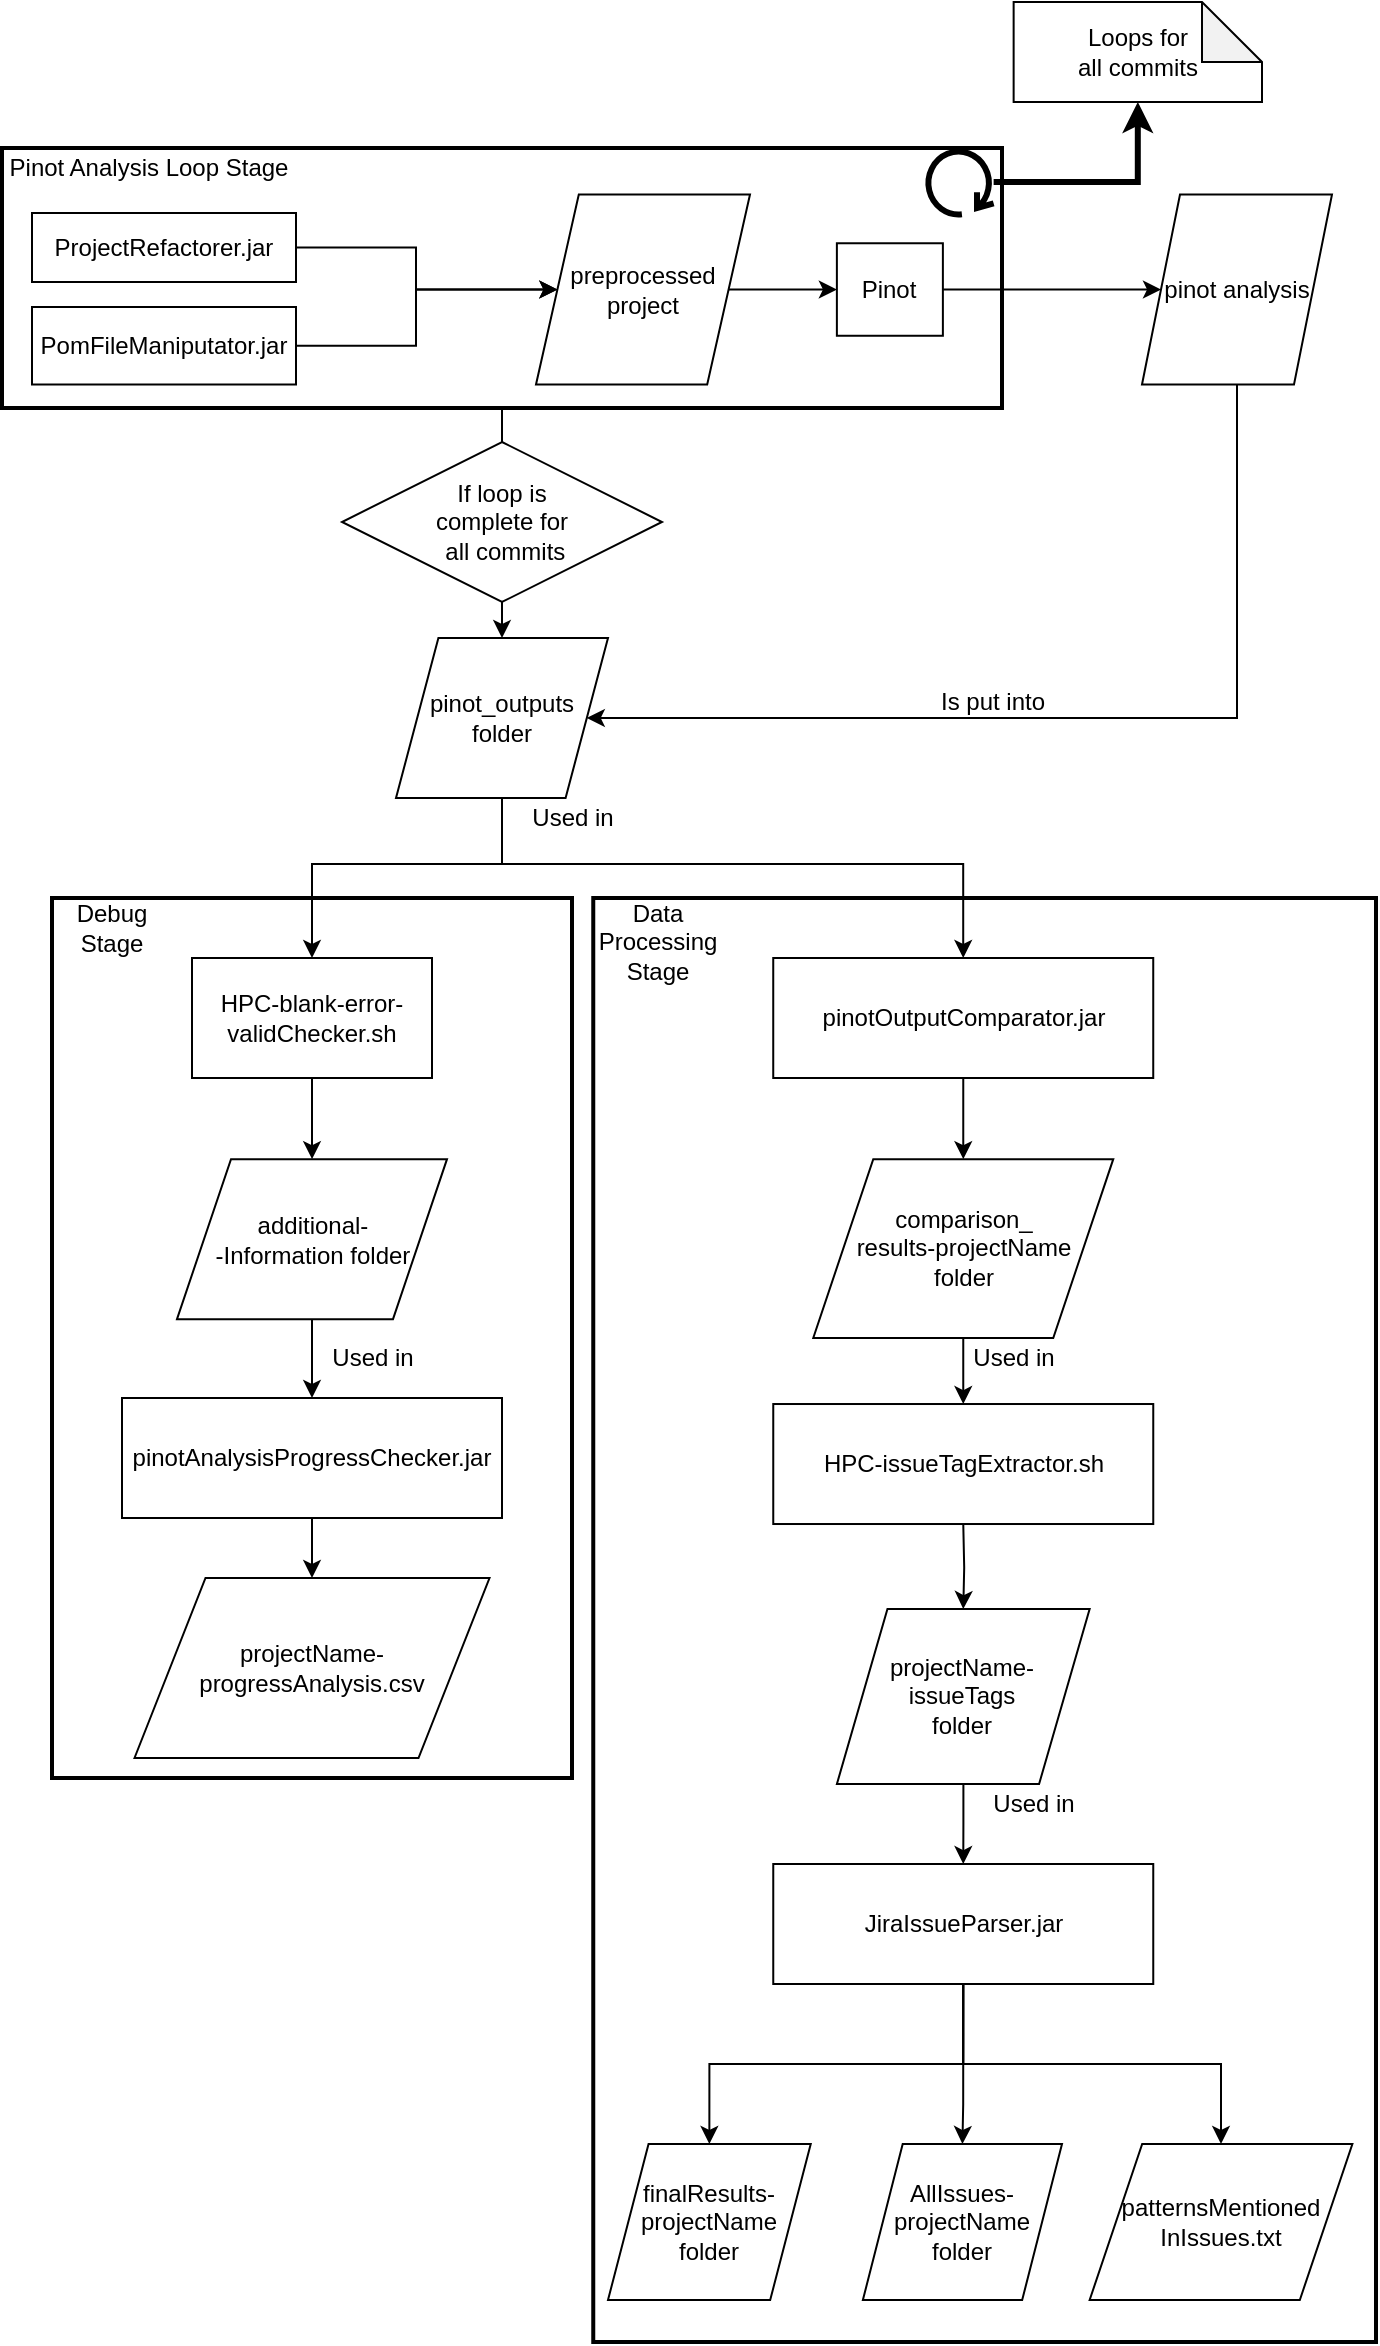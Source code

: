 <mxfile version="13.3.1" type="device"><diagram id="C5RBs43oDa-KdzZeNtuy" name="Page-1"><mxGraphModel dx="1422" dy="830" grid="1" gridSize="10" guides="1" tooltips="1" connect="1" arrows="1" fold="1" page="1" pageScale="1" pageWidth="696" pageHeight="946" math="0" shadow="0"><root><mxCell id="WIyWlLk6GJQsqaUBKTNV-0"/><mxCell id="WIyWlLk6GJQsqaUBKTNV-1" parent="WIyWlLk6GJQsqaUBKTNV-0"/><mxCell id="0ahxUT_iubyP2WzPCteX-0" value="" style="rounded=0;whiteSpace=wrap;html=1;strokeWidth=2;" parent="WIyWlLk6GJQsqaUBKTNV-1" vertex="1"><mxGeometry x="298.63" y="468" width="391.37" height="722" as="geometry"/></mxCell><mxCell id="XO6Tw1gCyH1BbbYcoWaU-48" value="" style="rounded=0;whiteSpace=wrap;html=1;strokeWidth=2;" parent="WIyWlLk6GJQsqaUBKTNV-1" vertex="1"><mxGeometry x="28" y="468" width="260" height="440" as="geometry"/></mxCell><mxCell id="XO6Tw1gCyH1BbbYcoWaU-16" value="" style="rounded=0;whiteSpace=wrap;html=1;strokeWidth=2;" parent="WIyWlLk6GJQsqaUBKTNV-1" vertex="1"><mxGeometry x="3" y="93" width="500" height="130" as="geometry"/></mxCell><mxCell id="m1KQKpQpHqoIMDLfpYuQ-0" style="edgeStyle=orthogonalEdgeStyle;rounded=0;orthogonalLoop=1;jettySize=auto;html=1;entryX=0;entryY=0.5;entryDx=0;entryDy=0;" parent="WIyWlLk6GJQsqaUBKTNV-1" source="XO6Tw1gCyH1BbbYcoWaU-9" target="m1KQKpQpHqoIMDLfpYuQ-2" edge="1"><mxGeometry relative="1" as="geometry"><Array as="points"><mxPoint x="210" y="143"/><mxPoint x="210" y="164"/></Array></mxGeometry></mxCell><mxCell id="XO6Tw1gCyH1BbbYcoWaU-9" value="ProjectRefactorer.jar" style="rounded=0;whiteSpace=wrap;html=1;" parent="WIyWlLk6GJQsqaUBKTNV-1" vertex="1"><mxGeometry x="18" y="125.5" width="132" height="34.5" as="geometry"/></mxCell><mxCell id="XO6Tw1gCyH1BbbYcoWaU-17" value="" style="endArrow=classic;html=1;exitX=0.5;exitY=1;exitDx=0;exitDy=0;entryX=0.5;entryY=0;entryDx=0;entryDy=0;" parent="WIyWlLk6GJQsqaUBKTNV-1" source="XO6Tw1gCyH1BbbYcoWaU-16" target="XO6Tw1gCyH1BbbYcoWaU-19" edge="1"><mxGeometry width="50" height="50" relative="1" as="geometry"><mxPoint x="488" y="443" as="sourcePoint"/><mxPoint x="573" y="203" as="targetPoint"/></mxGeometry></mxCell><mxCell id="XO6Tw1gCyH1BbbYcoWaU-38" style="edgeStyle=orthogonalEdgeStyle;rounded=0;orthogonalLoop=1;jettySize=auto;html=1;strokeWidth=1;entryX=0.5;entryY=0;entryDx=0;entryDy=0;exitX=0.5;exitY=1;exitDx=0;exitDy=0;" parent="WIyWlLk6GJQsqaUBKTNV-1" source="XO6Tw1gCyH1BbbYcoWaU-19" target="XO6Tw1gCyH1BbbYcoWaU-42" edge="1"><mxGeometry relative="1" as="geometry"><mxPoint x="253" y="488" as="targetPoint"/><mxPoint x="253" y="398" as="sourcePoint"/><Array as="points"><mxPoint x="253" y="451"/><mxPoint x="158" y="451"/></Array></mxGeometry></mxCell><mxCell id="XO6Tw1gCyH1BbbYcoWaU-39" style="edgeStyle=orthogonalEdgeStyle;rounded=0;orthogonalLoop=1;jettySize=auto;html=1;strokeWidth=1;exitX=0.5;exitY=1;exitDx=0;exitDy=0;entryX=0.5;entryY=0;entryDx=0;entryDy=0;" parent="WIyWlLk6GJQsqaUBKTNV-1" source="XO6Tw1gCyH1BbbYcoWaU-19" target="XO6Tw1gCyH1BbbYcoWaU-44" edge="1"><mxGeometry relative="1" as="geometry"><mxPoint x="453" y="488" as="targetPoint"/><mxPoint x="253" y="398" as="sourcePoint"/><Array as="points"><mxPoint x="253" y="451"/><mxPoint x="484" y="451"/></Array></mxGeometry></mxCell><mxCell id="XO6Tw1gCyH1BbbYcoWaU-19" value="pinot_outputs&lt;br&gt;folder" style="shape=parallelogram;perimeter=parallelogramPerimeter;whiteSpace=wrap;html=1;" parent="WIyWlLk6GJQsqaUBKTNV-1" vertex="1"><mxGeometry x="200" y="338" width="106" height="80" as="geometry"/></mxCell><mxCell id="m1KQKpQpHqoIMDLfpYuQ-4" style="edgeStyle=orthogonalEdgeStyle;rounded=0;orthogonalLoop=1;jettySize=auto;html=1;entryX=0;entryY=0.5;entryDx=0;entryDy=0;" parent="WIyWlLk6GJQsqaUBKTNV-1" source="XO6Tw1gCyH1BbbYcoWaU-21" target="m1KQKpQpHqoIMDLfpYuQ-2" edge="1"><mxGeometry relative="1" as="geometry"/></mxCell><mxCell id="XO6Tw1gCyH1BbbYcoWaU-21" value="PomFileManiputator.jar" style="rounded=0;whiteSpace=wrap;html=1;" parent="WIyWlLk6GJQsqaUBKTNV-1" vertex="1"><mxGeometry x="18" y="172.5" width="132" height="38.75" as="geometry"/></mxCell><mxCell id="XO6Tw1gCyH1BbbYcoWaU-24" value="Pinot" style="rounded=0;whiteSpace=wrap;html=1;" parent="WIyWlLk6GJQsqaUBKTNV-1" vertex="1"><mxGeometry x="420.44" y="140.63" width="53" height="46.25" as="geometry"/></mxCell><mxCell id="XO6Tw1gCyH1BbbYcoWaU-27" value="" style="endArrow=classic;html=1;exitX=1;exitY=0.5;exitDx=0;exitDy=0;entryX=0;entryY=0.5;entryDx=0;entryDy=0;" parent="WIyWlLk6GJQsqaUBKTNV-1" source="XO6Tw1gCyH1BbbYcoWaU-24" target="XO6Tw1gCyH1BbbYcoWaU-29" edge="1"><mxGeometry width="50" height="50" relative="1" as="geometry"><mxPoint x="573" y="183" as="sourcePoint"/><mxPoint x="603" y="158" as="targetPoint"/></mxGeometry></mxCell><mxCell id="XO6Tw1gCyH1BbbYcoWaU-89" style="edgeStyle=orthogonalEdgeStyle;rounded=0;orthogonalLoop=1;jettySize=auto;html=1;strokeWidth=1;entryX=1;entryY=0.5;entryDx=0;entryDy=0;exitX=0.5;exitY=1;exitDx=0;exitDy=0;" parent="WIyWlLk6GJQsqaUBKTNV-1" source="XO6Tw1gCyH1BbbYcoWaU-29" target="XO6Tw1gCyH1BbbYcoWaU-19" edge="1"><mxGeometry relative="1" as="geometry"><mxPoint x="533" y="303" as="targetPoint"/><Array as="points"><mxPoint x="621" y="378"/></Array></mxGeometry></mxCell><mxCell id="XO6Tw1gCyH1BbbYcoWaU-29" value="pinot analysis" style="shape=parallelogram;perimeter=parallelogramPerimeter;whiteSpace=wrap;html=1;" parent="WIyWlLk6GJQsqaUBKTNV-1" vertex="1"><mxGeometry x="573" y="116.25" width="95" height="95" as="geometry"/></mxCell><mxCell id="XO6Tw1gCyH1BbbYcoWaU-41" value="Used in" style="text;html=1;align=center;verticalAlign=middle;resizable=0;points=[];autosize=1;" parent="WIyWlLk6GJQsqaUBKTNV-1" vertex="1"><mxGeometry x="258" y="418" width="60" height="20" as="geometry"/></mxCell><mxCell id="XO6Tw1gCyH1BbbYcoWaU-85" style="edgeStyle=orthogonalEdgeStyle;rounded=0;orthogonalLoop=1;jettySize=auto;html=1;entryX=0.5;entryY=0;entryDx=0;entryDy=0;strokeWidth=1;" parent="WIyWlLk6GJQsqaUBKTNV-1" source="XO6Tw1gCyH1BbbYcoWaU-42" target="XO6Tw1gCyH1BbbYcoWaU-55" edge="1"><mxGeometry relative="1" as="geometry"/></mxCell><mxCell id="XO6Tw1gCyH1BbbYcoWaU-42" value="HPC-blank-error-validChecker.sh" style="rounded=0;whiteSpace=wrap;html=1;strokeWidth=1;" parent="WIyWlLk6GJQsqaUBKTNV-1" vertex="1"><mxGeometry x="98" y="498" width="120" height="60" as="geometry"/></mxCell><mxCell id="XO6Tw1gCyH1BbbYcoWaU-87" style="edgeStyle=orthogonalEdgeStyle;rounded=0;orthogonalLoop=1;jettySize=auto;html=1;entryX=0.5;entryY=0;entryDx=0;entryDy=0;strokeWidth=1;" parent="WIyWlLk6GJQsqaUBKTNV-1" source="XO6Tw1gCyH1BbbYcoWaU-43" target="XO6Tw1gCyH1BbbYcoWaU-84" edge="1"><mxGeometry relative="1" as="geometry"/></mxCell><mxCell id="XO6Tw1gCyH1BbbYcoWaU-43" value="pinotAnalysisProgressChecker.jar" style="rounded=0;whiteSpace=wrap;html=1;strokeWidth=1;" parent="WIyWlLk6GJQsqaUBKTNV-1" vertex="1"><mxGeometry x="63" y="718" width="190" height="60" as="geometry"/></mxCell><mxCell id="XO6Tw1gCyH1BbbYcoWaU-58" style="edgeStyle=orthogonalEdgeStyle;rounded=0;orthogonalLoop=1;jettySize=auto;html=1;strokeWidth=1;entryX=0.5;entryY=0;entryDx=0;entryDy=0;" parent="WIyWlLk6GJQsqaUBKTNV-1" source="XO6Tw1gCyH1BbbYcoWaU-44" target="XO6Tw1gCyH1BbbYcoWaU-59" edge="1"><mxGeometry relative="1" as="geometry"><mxPoint x="638.63" y="528" as="targetPoint"/></mxGeometry></mxCell><mxCell id="XO6Tw1gCyH1BbbYcoWaU-44" value="pinotOutputComparator.jar" style="rounded=0;whiteSpace=wrap;html=1;strokeWidth=1;" parent="WIyWlLk6GJQsqaUBKTNV-1" vertex="1"><mxGeometry x="388.62" y="498" width="190" height="60" as="geometry"/></mxCell><mxCell id="XO6Tw1gCyH1BbbYcoWaU-49" value="Debug Stage" style="text;html=1;strokeColor=none;fillColor=none;align=center;verticalAlign=middle;whiteSpace=wrap;rounded=0;" parent="WIyWlLk6GJQsqaUBKTNV-1" vertex="1"><mxGeometry x="33" y="473" width="50" height="20" as="geometry"/></mxCell><mxCell id="XO6Tw1gCyH1BbbYcoWaU-86" style="edgeStyle=orthogonalEdgeStyle;rounded=0;orthogonalLoop=1;jettySize=auto;html=1;entryX=0.5;entryY=0;entryDx=0;entryDy=0;strokeWidth=1;" parent="WIyWlLk6GJQsqaUBKTNV-1" source="XO6Tw1gCyH1BbbYcoWaU-55" target="XO6Tw1gCyH1BbbYcoWaU-43" edge="1"><mxGeometry relative="1" as="geometry"/></mxCell><mxCell id="XO6Tw1gCyH1BbbYcoWaU-55" value="additional-&lt;br&gt;-Information folder" style="shape=parallelogram;perimeter=parallelogramPerimeter;whiteSpace=wrap;html=1;" parent="WIyWlLk6GJQsqaUBKTNV-1" vertex="1"><mxGeometry x="90.5" y="598.58" width="135" height="80" as="geometry"/></mxCell><mxCell id="XO6Tw1gCyH1BbbYcoWaU-57" value="Used in" style="text;html=1;align=center;verticalAlign=middle;resizable=0;points=[];autosize=1;" parent="WIyWlLk6GJQsqaUBKTNV-1" vertex="1"><mxGeometry x="158" y="688" width="60" height="20" as="geometry"/></mxCell><mxCell id="XO6Tw1gCyH1BbbYcoWaU-61" style="edgeStyle=orthogonalEdgeStyle;rounded=0;orthogonalLoop=1;jettySize=auto;html=1;strokeWidth=1;exitX=0.5;exitY=1;exitDx=0;exitDy=0;" parent="WIyWlLk6GJQsqaUBKTNV-1" source="XO6Tw1gCyH1BbbYcoWaU-59" edge="1"><mxGeometry relative="1" as="geometry"><mxPoint x="483.635" y="721.01" as="targetPoint"/><mxPoint x="483.63" y="661" as="sourcePoint"/><Array as="points"/></mxGeometry></mxCell><mxCell id="XO6Tw1gCyH1BbbYcoWaU-59" value="comparison_&lt;br&gt;results-projectName&lt;br&gt;folder" style="shape=parallelogram;perimeter=parallelogramPerimeter;whiteSpace=wrap;html=1;" parent="WIyWlLk6GJQsqaUBKTNV-1" vertex="1"><mxGeometry x="408.63" y="598.58" width="150" height="89.42" as="geometry"/></mxCell><mxCell id="XO6Tw1gCyH1BbbYcoWaU-62" value="Used in" style="text;html=1;strokeColor=none;fillColor=none;align=center;verticalAlign=middle;whiteSpace=wrap;rounded=0;" parent="WIyWlLk6GJQsqaUBKTNV-1" vertex="1"><mxGeometry x="478.63" y="688" width="60" height="20" as="geometry"/></mxCell><mxCell id="XO6Tw1gCyH1BbbYcoWaU-63" value="HPC-issueTagExtractor.sh" style="rounded=0;whiteSpace=wrap;html=1;strokeWidth=1;" parent="WIyWlLk6GJQsqaUBKTNV-1" vertex="1"><mxGeometry x="388.63" y="721.01" width="190" height="60" as="geometry"/></mxCell><mxCell id="XO6Tw1gCyH1BbbYcoWaU-64" style="edgeStyle=orthogonalEdgeStyle;rounded=0;orthogonalLoop=1;jettySize=auto;html=1;strokeWidth=1;entryX=0.5;entryY=0;entryDx=0;entryDy=0;" parent="WIyWlLk6GJQsqaUBKTNV-1" target="XO6Tw1gCyH1BbbYcoWaU-66" edge="1"><mxGeometry relative="1" as="geometry"><mxPoint x="638.63" y="751.01" as="targetPoint"/><mxPoint x="483.635" y="781.01" as="sourcePoint"/></mxGeometry></mxCell><mxCell id="XO6Tw1gCyH1BbbYcoWaU-65" style="edgeStyle=orthogonalEdgeStyle;rounded=0;orthogonalLoop=1;jettySize=auto;html=1;strokeWidth=1;" parent="WIyWlLk6GJQsqaUBKTNV-1" source="XO6Tw1gCyH1BbbYcoWaU-66" edge="1"><mxGeometry relative="1" as="geometry"><mxPoint x="483.635" y="951.01" as="targetPoint"/></mxGeometry></mxCell><mxCell id="XO6Tw1gCyH1BbbYcoWaU-66" value="projectName-issueTags&lt;br&gt;folder" style="shape=parallelogram;perimeter=parallelogramPerimeter;whiteSpace=wrap;html=1;" parent="WIyWlLk6GJQsqaUBKTNV-1" vertex="1"><mxGeometry x="420.45" y="823.52" width="126.37" height="87.49" as="geometry"/></mxCell><mxCell id="XO6Tw1gCyH1BbbYcoWaU-68" value="Used in" style="text;html=1;strokeColor=none;fillColor=none;align=center;verticalAlign=middle;whiteSpace=wrap;rounded=0;" parent="WIyWlLk6GJQsqaUBKTNV-1" vertex="1"><mxGeometry x="488.63" y="911.01" width="60" height="20" as="geometry"/></mxCell><mxCell id="XO6Tw1gCyH1BbbYcoWaU-69" value="JiraIssueParser.jar" style="rounded=0;whiteSpace=wrap;html=1;strokeWidth=1;" parent="WIyWlLk6GJQsqaUBKTNV-1" vertex="1"><mxGeometry x="388.63" y="951" width="190" height="60" as="geometry"/></mxCell><mxCell id="XO6Tw1gCyH1BbbYcoWaU-70" style="edgeStyle=orthogonalEdgeStyle;rounded=0;orthogonalLoop=1;jettySize=auto;html=1;strokeWidth=1;entryX=0.5;entryY=0;entryDx=0;entryDy=0;" parent="WIyWlLk6GJQsqaUBKTNV-1" target="XO6Tw1gCyH1BbbYcoWaU-72" edge="1"><mxGeometry relative="1" as="geometry"><mxPoint x="638.63" y="981" as="targetPoint"/><mxPoint x="483.635" y="1011" as="sourcePoint"/><Array as="points"><mxPoint x="484" y="1051"/><mxPoint x="357" y="1051"/></Array></mxGeometry></mxCell><mxCell id="XO6Tw1gCyH1BbbYcoWaU-72" value="finalResults-projectName&lt;br&gt;folder" style="shape=parallelogram;perimeter=parallelogramPerimeter;whiteSpace=wrap;html=1;" parent="WIyWlLk6GJQsqaUBKTNV-1" vertex="1"><mxGeometry x="306" y="1091" width="101.37" height="78" as="geometry"/></mxCell><mxCell id="XO6Tw1gCyH1BbbYcoWaU-75" style="edgeStyle=orthogonalEdgeStyle;rounded=0;orthogonalLoop=1;jettySize=auto;html=1;strokeWidth=1;entryX=0.5;entryY=0;entryDx=0;entryDy=0;exitX=0.5;exitY=1;exitDx=0;exitDy=0;" parent="WIyWlLk6GJQsqaUBKTNV-1" source="XO6Tw1gCyH1BbbYcoWaU-69" target="XO6Tw1gCyH1BbbYcoWaU-76" edge="1"><mxGeometry relative="1" as="geometry"><mxPoint x="778.63" y="981" as="targetPoint"/><mxPoint x="623.635" y="1011" as="sourcePoint"/><Array as="points"><mxPoint x="483.63" y="1071"/><mxPoint x="483.63" y="1071"/></Array></mxGeometry></mxCell><mxCell id="XO6Tw1gCyH1BbbYcoWaU-76" value="AllIssues-&lt;br&gt;projectName&lt;br&gt;folder" style="shape=parallelogram;perimeter=parallelogramPerimeter;whiteSpace=wrap;html=1;" parent="WIyWlLk6GJQsqaUBKTNV-1" vertex="1"><mxGeometry x="433.44" y="1091" width="99.56" height="78" as="geometry"/></mxCell><mxCell id="XO6Tw1gCyH1BbbYcoWaU-81" style="edgeStyle=orthogonalEdgeStyle;rounded=0;orthogonalLoop=1;jettySize=auto;html=1;strokeWidth=1;entryX=0.5;entryY=0;entryDx=0;entryDy=0;exitX=0.5;exitY=1;exitDx=0;exitDy=0;" parent="WIyWlLk6GJQsqaUBKTNV-1" source="XO6Tw1gCyH1BbbYcoWaU-69" target="XO6Tw1gCyH1BbbYcoWaU-82" edge="1"><mxGeometry relative="1" as="geometry"><mxPoint x="916.82" y="981" as="targetPoint"/><mxPoint x="621.82" y="1011" as="sourcePoint"/><Array as="points"><mxPoint x="484" y="1051"/><mxPoint x="613" y="1051"/></Array></mxGeometry></mxCell><mxCell id="XO6Tw1gCyH1BbbYcoWaU-82" value="patternsMentioned&lt;br&gt;InIssues.txt" style="shape=parallelogram;perimeter=parallelogramPerimeter;whiteSpace=wrap;html=1;" parent="WIyWlLk6GJQsqaUBKTNV-1" vertex="1"><mxGeometry x="546.82" y="1091" width="131.37" height="78" as="geometry"/></mxCell><mxCell id="XO6Tw1gCyH1BbbYcoWaU-84" value="projectName-progressAnalysis.csv" style="shape=parallelogram;perimeter=parallelogramPerimeter;whiteSpace=wrap;html=1;" parent="WIyWlLk6GJQsqaUBKTNV-1" vertex="1"><mxGeometry x="69.25" y="808" width="177.5" height="90" as="geometry"/></mxCell><mxCell id="XO6Tw1gCyH1BbbYcoWaU-90" value="Is put into" style="text;html=1;align=center;verticalAlign=middle;resizable=0;points=[];autosize=1;" parent="WIyWlLk6GJQsqaUBKTNV-1" vertex="1"><mxGeometry x="463" y="360" width="70" height="20" as="geometry"/></mxCell><mxCell id="XO6Tw1gCyH1BbbYcoWaU-92" value="Pinot Analysis Loop Stage" style="text;html=1;strokeColor=none;fillColor=none;align=center;verticalAlign=middle;whiteSpace=wrap;rounded=0;" parent="WIyWlLk6GJQsqaUBKTNV-1" vertex="1"><mxGeometry x="3" y="93" width="147" height="20" as="geometry"/></mxCell><mxCell id="e5gksHhLY-byw-GOVqGE-1" value="&lt;span&gt;If loop is &lt;br&gt;complete for&lt;br&gt;&amp;nbsp;all commits&lt;/span&gt;" style="rhombus;whiteSpace=wrap;html=1;" parent="WIyWlLk6GJQsqaUBKTNV-1" vertex="1"><mxGeometry x="173" y="240" width="160" height="80" as="geometry"/></mxCell><mxCell id="e5gksHhLY-byw-GOVqGE-2" style="edgeStyle=orthogonalEdgeStyle;rounded=0;orthogonalLoop=1;jettySize=auto;html=1;strokeWidth=3;entryX=0.5;entryY=1;entryDx=0;entryDy=0;entryPerimeter=0;" parent="WIyWlLk6GJQsqaUBKTNV-1" source="e5gksHhLY-byw-GOVqGE-3" target="e5gksHhLY-byw-GOVqGE-4" edge="1"><mxGeometry relative="1" as="geometry"><mxPoint x="558.82" y="73" as="targetPoint"/></mxGeometry></mxCell><mxCell id="e5gksHhLY-byw-GOVqGE-3" value="" style="shape=mxgraph.bpmn.loop;html=1;outlineConnect=0;direction=west;flipV=1;strokeWidth=3;" parent="WIyWlLk6GJQsqaUBKTNV-1" vertex="1"><mxGeometry x="464.82" y="93" width="34" height="34" as="geometry"/></mxCell><mxCell id="e5gksHhLY-byw-GOVqGE-4" value="Loops for &lt;br&gt;all commits" style="shape=note;whiteSpace=wrap;html=1;backgroundOutline=1;darkOpacity=0.05;" parent="WIyWlLk6GJQsqaUBKTNV-1" vertex="1"><mxGeometry x="508.82" y="20" width="124.18" height="50" as="geometry"/></mxCell><mxCell id="m1KQKpQpHqoIMDLfpYuQ-5" style="edgeStyle=orthogonalEdgeStyle;rounded=0;orthogonalLoop=1;jettySize=auto;html=1;exitX=1;exitY=0.5;exitDx=0;exitDy=0;entryX=0;entryY=0.5;entryDx=0;entryDy=0;" parent="WIyWlLk6GJQsqaUBKTNV-1" source="m1KQKpQpHqoIMDLfpYuQ-2" target="XO6Tw1gCyH1BbbYcoWaU-24" edge="1"><mxGeometry relative="1" as="geometry"/></mxCell><mxCell id="m1KQKpQpHqoIMDLfpYuQ-2" value="preprocessed project" style="shape=parallelogram;perimeter=parallelogramPerimeter;whiteSpace=wrap;html=1;" parent="WIyWlLk6GJQsqaUBKTNV-1" vertex="1"><mxGeometry x="270" y="116.26" width="107" height="95" as="geometry"/></mxCell><mxCell id="0ahxUT_iubyP2WzPCteX-1" value="Data Processing Stage" style="text;html=1;strokeColor=none;fillColor=none;align=center;verticalAlign=middle;whiteSpace=wrap;rounded=0;" parent="WIyWlLk6GJQsqaUBKTNV-1" vertex="1"><mxGeometry x="306" y="481" width="50" height="17" as="geometry"/></mxCell></root></mxGraphModel></diagram></mxfile>